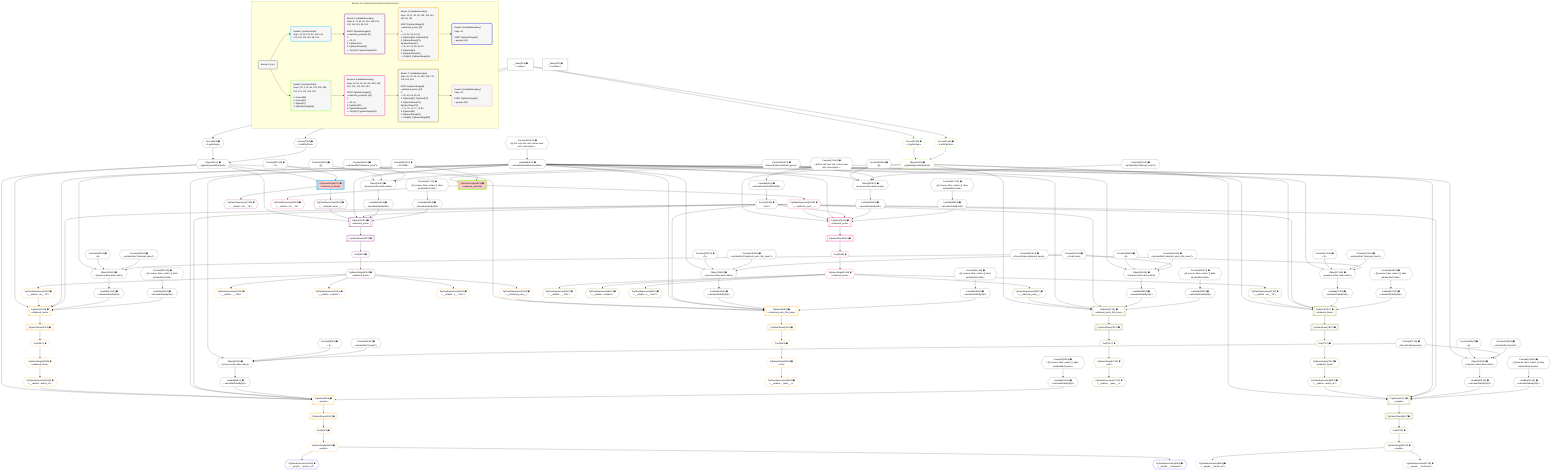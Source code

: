 %%{init: {'themeVariables': { 'fontSize': '12px'}}}%%
graph TD
    classDef path fill:#eee,stroke:#000,color:#000
    classDef plan fill:#fff,stroke-width:1px,color:#000
    classDef itemplan fill:#fff,stroke-width:2px,color:#000
    classDef unbatchedplan fill:#dff,stroke-width:1px,color:#000
    classDef sideeffectplan fill:#fcc,stroke-width:2px,color:#000
    classDef bucket fill:#f6f6f6,color:#000,stroke-width:2px,text-align:left


    %% plan dependencies
    Object98{{"Object[98∈0] ➊<br />ᐸ{reverse,orders,alias,codec}ᐳ"}}:::plan
    Lambda90{{"Lambda[90∈0] ➊<br />ᐸcalculateShouldReverseOrderᐳ"}}:::plan
    Constant95{{"Constant[95∈0] ➊<br />ᐸ[]ᐳ"}}:::plan
    Constant96{{"Constant[96∈0] ➊<br />ᐸsql.identifier(”people”)ᐳ"}}:::plan
    Constant97{{"Constant[97∈0] ➊<br />ᐸRecordCodec(people)ᐳ"}}:::plan
    Lambda90 & Constant95 & Constant96 & Constant97 --> Object98
    Object113{{"Object[113∈0] ➊<br />ᐸ{reverse,orders,alias,codec}ᐳ"}}:::plan
    Constant110{{"Constant[110∈0] ➊<br />ᐸ[]ᐳ"}}:::plan
    Constant111{{"Constant[111∈0] ➊<br />ᐸsql.identifier(”relational_items”)ᐳ"}}:::plan
    Constant112{{"Constant[112∈0] ➊<br />ᐸRecordCodec(relational_items)ᐳ"}}:::plan
    Lambda90 & Constant110 & Constant111 & Constant112 --> Object113
    Object128{{"Object[128∈0] ➊<br />ᐸ{reverse,orders,alias,codec}ᐳ"}}:::plan
    Constant125{{"Constant[125∈0] ➊<br />ᐸ[]ᐳ"}}:::plan
    Constant126{{"Constant[126∈0] ➊<br />ᐸsql.identifier(”relational_posts_title_lower”)ᐳ"}}:::plan
    Constant127{{"Constant[127∈0] ➊<br />ᐸCodec(text)ᐳ"}}:::plan
    Lambda90 & Constant125 & Constant126 & Constant127 --> Object128
    Object143{{"Object[143∈0] ➊<br />ᐸ{reverse,orders,alias,codec}ᐳ"}}:::plan
    Constant140{{"Constant[140∈0] ➊<br />ᐸ[]ᐳ"}}:::plan
    Constant141{{"Constant[141∈0] ➊<br />ᐸsql.identifier(”relational_posts”)ᐳ"}}:::plan
    Constant142{{"Constant[142∈0] ➊<br />ᐸRecordCodec(relational_posts)ᐳ"}}:::plan
    Lambda90 & Constant140 & Constant141 & Constant142 --> Object143
    Object158{{"Object[158∈0] ➊<br />ᐸ{reverse,orders,alias,codec}ᐳ"}}:::plan
    Constant155{{"Constant[155∈0] ➊<br />ᐸ[]ᐳ"}}:::plan
    Constant156{{"Constant[156∈0] ➊<br />ᐸsql.identifier(”people”)ᐳ"}}:::plan
    Lambda90 & Constant155 & Constant156 & Constant97 --> Object158
    Object173{{"Object[173∈0] ➊<br />ᐸ{reverse,orders,alias,codec}ᐳ"}}:::plan
    Constant170{{"Constant[170∈0] ➊<br />ᐸ[]ᐳ"}}:::plan
    Constant171{{"Constant[171∈0] ➊<br />ᐸsql.identifier(”relational_items”)ᐳ"}}:::plan
    Lambda90 & Constant170 & Constant171 & Constant112 --> Object173
    Object188{{"Object[188∈0] ➊<br />ᐸ{reverse,orders,alias,codec}ᐳ"}}:::plan
    Constant185{{"Constant[185∈0] ➊<br />ᐸ[]ᐳ"}}:::plan
    Constant186{{"Constant[186∈0] ➊<br />ᐸsql.identifier(”relational_posts_title_lower”)ᐳ"}}:::plan
    Lambda90 & Constant185 & Constant186 & Constant127 --> Object188
    Object203{{"Object[203∈0] ➊<br />ᐸ{reverse,orders,alias,codec}ᐳ"}}:::plan
    Constant200{{"Constant[200∈0] ➊<br />ᐸ[]ᐳ"}}:::plan
    Constant201{{"Constant[201∈0] ➊<br />ᐸsql.identifier(”relational_posts”)ᐳ"}}:::plan
    Lambda90 & Constant200 & Constant201 & Constant142 --> Object203
    Object11{{"Object[11∈0] ➊<br />ᐸ{pgSettings,withPgClient}ᐳ"}}:::plan
    Access9{{"Access[9∈0] ➊<br />ᐸ2.pgSettingsᐳ"}}:::plan
    Access10{{"Access[10∈0] ➊<br />ᐸ2.withPgClientᐳ"}}:::plan
    Access9 & Access10 --> Object11
    __Value2["__Value[2∈0] ➊<br />ᐸcontextᐳ"]:::plan
    __Value2 --> Access9
    __Value2 --> Access10
    Constant212{{"Constant[212∈0] ➊<br />ᐸ§{ first: null, last: null, cursorLower: null, cursorUpper: ᐳ"}}:::plan
    Constant212 --> Lambda90
    Lambda93{{"Lambda[93∈0] ➊<br />ᐸcalculateLimitAndOffsetSQLᐳ"}}:::plan
    Constant213{{"Constant[213∈0] ➊<br />ᐸ§{ first: null, last: null, cursorLower: null, cursorUpper: ᐳ"}}:::plan
    Constant213 --> Lambda93
    Access94{{"Access[94∈0] ➊<br />ᐸ93.0ᐳ"}}:::plan
    Lambda93 --> Access94
    Lambda99{{"Lambda[99∈0] ➊<br />ᐸcalculateOrderBySQLᐳ"}}:::plan
    Object98 --> Lambda99
    Lambda104{{"Lambda[104∈0] ➊<br />ᐸcalculateOrderBySQLᐳ"}}:::plan
    Constant214{{"Constant[214∈0] ➊<br />ᐸ§{ reverse: false, orders: [], alias: sql.identifier(”peopleᐳ"}}:::plan
    Constant214 --> Lambda104
    Lambda114{{"Lambda[114∈0] ➊<br />ᐸcalculateOrderBySQLᐳ"}}:::plan
    Object113 --> Lambda114
    Lambda119{{"Lambda[119∈0] ➊<br />ᐸcalculateOrderBySQLᐳ"}}:::plan
    Constant215{{"Constant[215∈0] ➊<br />ᐸ§{ reverse: false, orders: [], alias: sql.identifier(”relatiᐳ"}}:::plan
    Constant215 --> Lambda119
    Lambda129{{"Lambda[129∈0] ➊<br />ᐸcalculateOrderBySQLᐳ"}}:::plan
    Object128 --> Lambda129
    Lambda134{{"Lambda[134∈0] ➊<br />ᐸcalculateOrderBySQLᐳ"}}:::plan
    Constant216{{"Constant[216∈0] ➊<br />ᐸ§{ reverse: false, orders: [], alias: sql.identifier(”relatiᐳ"}}:::plan
    Constant216 --> Lambda134
    Lambda144{{"Lambda[144∈0] ➊<br />ᐸcalculateOrderBySQLᐳ"}}:::plan
    Object143 --> Lambda144
    Lambda149{{"Lambda[149∈0] ➊<br />ᐸcalculateOrderBySQLᐳ"}}:::plan
    Constant217{{"Constant[217∈0] ➊<br />ᐸ§{ reverse: false, orders: [], alias: sql.identifier(”relatiᐳ"}}:::plan
    Constant217 --> Lambda149
    Lambda159{{"Lambda[159∈0] ➊<br />ᐸcalculateOrderBySQLᐳ"}}:::plan
    Object158 --> Lambda159
    Lambda164{{"Lambda[164∈0] ➊<br />ᐸcalculateOrderBySQLᐳ"}}:::plan
    Constant218{{"Constant[218∈0] ➊<br />ᐸ§{ reverse: false, orders: [], alias: sql.identifier(”peopleᐳ"}}:::plan
    Constant218 --> Lambda164
    Lambda174{{"Lambda[174∈0] ➊<br />ᐸcalculateOrderBySQLᐳ"}}:::plan
    Object173 --> Lambda174
    Lambda179{{"Lambda[179∈0] ➊<br />ᐸcalculateOrderBySQLᐳ"}}:::plan
    Constant219{{"Constant[219∈0] ➊<br />ᐸ§{ reverse: false, orders: [], alias: sql.identifier(”relatiᐳ"}}:::plan
    Constant219 --> Lambda179
    Lambda189{{"Lambda[189∈0] ➊<br />ᐸcalculateOrderBySQLᐳ"}}:::plan
    Object188 --> Lambda189
    Lambda194{{"Lambda[194∈0] ➊<br />ᐸcalculateOrderBySQLᐳ"}}:::plan
    Constant220{{"Constant[220∈0] ➊<br />ᐸ§{ reverse: false, orders: [], alias: sql.identifier(”relatiᐳ"}}:::plan
    Constant220 --> Lambda194
    Lambda204{{"Lambda[204∈0] ➊<br />ᐸcalculateOrderBySQLᐳ"}}:::plan
    Object203 --> Lambda204
    Lambda209{{"Lambda[209∈0] ➊<br />ᐸcalculateOrderBySQLᐳ"}}:::plan
    Constant221{{"Constant[221∈0] ➊<br />ᐸ§{ reverse: false, orders: [], alias: sql.identifier(”relatiᐳ"}}:::plan
    Constant221 --> Lambda209
    __Value4["__Value[4∈0] ➊<br />ᐸrootValueᐳ"]:::plan
    Constant210{{"Constant[210∈0] ➊<br />ᐸ4ᐳ"}}:::plan
    Constant211{{"Constant[211∈0] ➊<br />ᐸ3141592ᐳ"}}:::plan
    PgDeleteSingle8[["PgDeleteSingle[8∈1] ➊<br />ᐸrelational_posts(id)ᐳ"]]:::sideeffectplan
    Object11 & Constant210 --> PgDeleteSingle8
    PgSelect14[["PgSelect[14∈2] ➊<br />ᐸrelational_postsᐳ"]]:::plan
    PgClassExpression13{{"PgClassExpression[13∈2] ➊<br />ᐸ__relational_posts__ᐳ"}}:::plan
    Object11 & PgClassExpression13 & Lambda90 & Access94 & Lambda144 & Lambda149 --> PgSelect14
    PgClassExpression12{{"PgClassExpression[12∈2] ➊<br />ᐸ__relation...sts__.”id”ᐳ"}}:::plan
    PgDeleteSingle8 --> PgClassExpression12
    PgDeleteSingle8 --> PgClassExpression13
    First18{{"First[18∈2] ➊"}}:::plan
    PgSelectRows19[["PgSelectRows[19∈2] ➊"]]:::plan
    PgSelectRows19 --> First18
    PgSelect14 --> PgSelectRows19
    PgSelectSingle20{{"PgSelectSingle[20∈2] ➊<br />ᐸrelational_postsᐳ"}}:::plan
    First18 --> PgSelectSingle20
    PgSelect26[["PgSelect[26∈3] ➊<br />ᐸrelational_posts_title_lowerᐳ"]]:::plan
    PgClassExpression25{{"PgClassExpression[25∈3] ➊<br />ᐸ__relational_posts__ᐳ"}}:::plan
    Object11 & PgClassExpression25 & Lambda90 & Access94 & Lambda129 & Lambda134 --> PgSelect26
    PgSelect34[["PgSelect[34∈3] ➊<br />ᐸrelational_itemsᐳ"]]:::plan
    PgClassExpression21{{"PgClassExpression[21∈3] ➊<br />ᐸ__relation...sts__.”id”ᐳ"}}:::plan
    Object11 & PgClassExpression21 & Lambda90 & Access94 & Lambda114 & Lambda119 --> PgSelect34
    PgSelect40[["PgSelect[40∈3] ➊<br />ᐸpeopleᐳ"]]:::plan
    PgClassExpression39{{"PgClassExpression[39∈3] ➊<br />ᐸ__relation...author_id”ᐳ"}}:::plan
    Object11 & PgClassExpression39 & Lambda90 & Access94 & Lambda99 & Lambda104 --> PgSelect40
    PgSelectSingle20 --> PgClassExpression21
    PgClassExpression22{{"PgClassExpression[22∈3] ➊<br />ᐸ__relation...__.”title”ᐳ"}}:::plan
    PgSelectSingle20 --> PgClassExpression22
    PgClassExpression23{{"PgClassExpression[23∈3] ➊<br />ᐸ__relation...scription”ᐳ"}}:::plan
    PgSelectSingle20 --> PgClassExpression23
    PgClassExpression24{{"PgClassExpression[24∈3] ➊<br />ᐸ__relation...s__.”note”ᐳ"}}:::plan
    PgSelectSingle20 --> PgClassExpression24
    PgSelectSingle20 --> PgClassExpression25
    First30{{"First[30∈3] ➊"}}:::plan
    PgSelectRows31[["PgSelectRows[31∈3] ➊"]]:::plan
    PgSelectRows31 --> First30
    PgSelect26 --> PgSelectRows31
    PgSelectSingle32{{"PgSelectSingle[32∈3] ➊<br />ᐸtextᐳ"}}:::plan
    First30 --> PgSelectSingle32
    PgClassExpression33{{"PgClassExpression[33∈3] ➊<br />ᐸ__relation..._lower__.vᐳ"}}:::plan
    PgSelectSingle32 --> PgClassExpression33
    First36{{"First[36∈3] ➊"}}:::plan
    PgSelectRows37[["PgSelectRows[37∈3] ➊"]]:::plan
    PgSelectRows37 --> First36
    PgSelect34 --> PgSelectRows37
    PgSelectSingle38{{"PgSelectSingle[38∈3] ➊<br />ᐸrelational_itemsᐳ"}}:::plan
    First36 --> PgSelectSingle38
    PgSelectSingle38 --> PgClassExpression39
    First42{{"First[42∈3] ➊"}}:::plan
    PgSelectRows43[["PgSelectRows[43∈3] ➊"]]:::plan
    PgSelectRows43 --> First42
    PgSelect40 --> PgSelectRows43
    PgSelectSingle44{{"PgSelectSingle[44∈3] ➊<br />ᐸpeopleᐳ"}}:::plan
    First42 --> PgSelectSingle44
    PgClassExpression45{{"PgClassExpression[45∈4] ➊<br />ᐸ__people__.”person_id”ᐳ"}}:::plan
    PgSelectSingle44 --> PgClassExpression45
    PgClassExpression46{{"PgClassExpression[46∈4] ➊<br />ᐸ__people__.”username”ᐳ"}}:::plan
    PgSelectSingle44 --> PgClassExpression46
    PgDeleteSingle49[["PgDeleteSingle[49∈5] ➊<br />ᐸrelational_posts(id)ᐳ"]]:::sideeffectplan
    Object52{{"Object[52∈5] ➊<br />ᐸ{pgSettings,withPgClient}ᐳ"}}:::plan
    Object52 & Constant211 --> PgDeleteSingle49
    Access50{{"Access[50∈5] ➊<br />ᐸ2.pgSettingsᐳ"}}:::plan
    Access51{{"Access[51∈5] ➊<br />ᐸ2.withPgClientᐳ"}}:::plan
    Access50 & Access51 --> Object52
    __Value2 --> Access50
    __Value2 --> Access51
    PgSelect55[["PgSelect[55∈6] ➊<br />ᐸrelational_postsᐳ"]]:::plan
    PgClassExpression54{{"PgClassExpression[54∈6] ➊<br />ᐸ__relational_posts__ᐳ"}}:::plan
    Object52 & PgClassExpression54 & Lambda90 & Access94 & Lambda204 & Lambda209 --> PgSelect55
    PgClassExpression53{{"PgClassExpression[53∈6] ➊<br />ᐸ__relation...sts__.”id”ᐳ"}}:::plan
    PgDeleteSingle49 --> PgClassExpression53
    PgDeleteSingle49 --> PgClassExpression54
    First59{{"First[59∈6] ➊"}}:::plan
    PgSelectRows60[["PgSelectRows[60∈6] ➊"]]:::plan
    PgSelectRows60 --> First59
    PgSelect55 --> PgSelectRows60
    PgSelectSingle61{{"PgSelectSingle[61∈6] ➊<br />ᐸrelational_postsᐳ"}}:::plan
    First59 --> PgSelectSingle61
    PgSelect67[["PgSelect[67∈7] ➊<br />ᐸrelational_posts_title_lowerᐳ"]]:::plan
    PgClassExpression66{{"PgClassExpression[66∈7] ➊<br />ᐸ__relational_posts__ᐳ"}}:::plan
    Object52 & PgClassExpression66 & Lambda90 & Access94 & Lambda189 & Lambda194 --> PgSelect67
    PgSelect75[["PgSelect[75∈7] ➊<br />ᐸrelational_itemsᐳ"]]:::plan
    PgClassExpression62{{"PgClassExpression[62∈7] ➊<br />ᐸ__relation...sts__.”id”ᐳ"}}:::plan
    Object52 & PgClassExpression62 & Lambda90 & Access94 & Lambda174 & Lambda179 --> PgSelect75
    PgSelect81[["PgSelect[81∈7] ➊<br />ᐸpeopleᐳ"]]:::plan
    PgClassExpression80{{"PgClassExpression[80∈7] ➊<br />ᐸ__relation...author_id”ᐳ"}}:::plan
    Object52 & PgClassExpression80 & Lambda90 & Access94 & Lambda159 & Lambda164 --> PgSelect81
    PgSelectSingle61 --> PgClassExpression62
    PgClassExpression63{{"PgClassExpression[63∈7] ➊<br />ᐸ__relation...__.”title”ᐳ"}}:::plan
    PgSelectSingle61 --> PgClassExpression63
    PgClassExpression64{{"PgClassExpression[64∈7] ➊<br />ᐸ__relation...scription”ᐳ"}}:::plan
    PgSelectSingle61 --> PgClassExpression64
    PgClassExpression65{{"PgClassExpression[65∈7] ➊<br />ᐸ__relation...s__.”note”ᐳ"}}:::plan
    PgSelectSingle61 --> PgClassExpression65
    PgSelectSingle61 --> PgClassExpression66
    First71{{"First[71∈7] ➊"}}:::plan
    PgSelectRows72[["PgSelectRows[72∈7] ➊"]]:::plan
    PgSelectRows72 --> First71
    PgSelect67 --> PgSelectRows72
    PgSelectSingle73{{"PgSelectSingle[73∈7] ➊<br />ᐸtextᐳ"}}:::plan
    First71 --> PgSelectSingle73
    PgClassExpression74{{"PgClassExpression[74∈7] ➊<br />ᐸ__relation..._lower__.vᐳ"}}:::plan
    PgSelectSingle73 --> PgClassExpression74
    First77{{"First[77∈7] ➊"}}:::plan
    PgSelectRows78[["PgSelectRows[78∈7] ➊"]]:::plan
    PgSelectRows78 --> First77
    PgSelect75 --> PgSelectRows78
    PgSelectSingle79{{"PgSelectSingle[79∈7] ➊<br />ᐸrelational_itemsᐳ"}}:::plan
    First77 --> PgSelectSingle79
    PgSelectSingle79 --> PgClassExpression80
    First83{{"First[83∈7] ➊"}}:::plan
    PgSelectRows84[["PgSelectRows[84∈7] ➊"]]:::plan
    PgSelectRows84 --> First83
    PgSelect81 --> PgSelectRows84
    PgSelectSingle85{{"PgSelectSingle[85∈7] ➊<br />ᐸpeopleᐳ"}}:::plan
    First83 --> PgSelectSingle85
    PgClassExpression86{{"PgClassExpression[86∈8] ➊<br />ᐸ__people__.”person_id”ᐳ"}}:::plan
    PgSelectSingle85 --> PgClassExpression86
    PgClassExpression87{{"PgClassExpression[87∈8] ➊<br />ᐸ__people__.”username”ᐳ"}}:::plan
    PgSelectSingle85 --> PgClassExpression87

    %% define steps

    subgraph "Buckets for mutations/basics/delete-relational-post"
    Bucket0("Bucket 0 (root)"):::bucket
    classDef bucket0 stroke:#696969
    class Bucket0,__Value2,__Value4,Access9,Access10,Object11,Lambda90,Lambda93,Access94,Constant95,Constant96,Constant97,Object98,Lambda99,Lambda104,Constant110,Constant111,Constant112,Object113,Lambda114,Lambda119,Constant125,Constant126,Constant127,Object128,Lambda129,Lambda134,Constant140,Constant141,Constant142,Object143,Lambda144,Lambda149,Constant155,Constant156,Object158,Lambda159,Lambda164,Constant170,Constant171,Object173,Lambda174,Lambda179,Constant185,Constant186,Object188,Lambda189,Lambda194,Constant200,Constant201,Object203,Lambda204,Lambda209,Constant210,Constant211,Constant212,Constant213,Constant214,Constant215,Constant216,Constant217,Constant218,Constant219,Constant220,Constant221 bucket0
    Bucket1("Bucket 1 (mutationField)<br />Deps: 11, 210, 90, 94, 144, 149, 129, 134, 114, 119, 99, 104"):::bucket
    classDef bucket1 stroke:#00bfff
    class Bucket1,PgDeleteSingle8 bucket1
    Bucket2("Bucket 2 (nullableBoundary)<br />Deps: 8, 11, 90, 94, 144, 149, 129, 134, 114, 119, 99, 104<br /><br />ROOT PgDeleteSingle{1}ᐸrelational_posts(id)ᐳ[8]<br />1: <br />ᐳ: 12, 13<br />2: PgSelect[14]<br />3: PgSelectRows[19]<br />ᐳ: First[18], PgSelectSingle[20]"):::bucket
    classDef bucket2 stroke:#7f007f
    class Bucket2,PgClassExpression12,PgClassExpression13,PgSelect14,First18,PgSelectRows19,PgSelectSingle20 bucket2
    Bucket3("Bucket 3 (nullableBoundary)<br />Deps: 20, 11, 90, 94, 129, 134, 114, 119, 99, 104<br /><br />ROOT PgSelectSingle{2}ᐸrelational_postsᐳ[20]<br />1: <br />ᐳ: 21, 22, 23, 24, 25<br />2: PgSelect[26], PgSelect[34]<br />3: PgSelectRows[31], PgSelectRows[37]<br />ᐳ: 30, 32, 33, 36, 38, 39<br />4: PgSelect[40]<br />5: PgSelectRows[43]<br />ᐳ: First[42], PgSelectSingle[44]"):::bucket
    classDef bucket3 stroke:#ffa500
    class Bucket3,PgClassExpression21,PgClassExpression22,PgClassExpression23,PgClassExpression24,PgClassExpression25,PgSelect26,First30,PgSelectRows31,PgSelectSingle32,PgClassExpression33,PgSelect34,First36,PgSelectRows37,PgSelectSingle38,PgClassExpression39,PgSelect40,First42,PgSelectRows43,PgSelectSingle44 bucket3
    Bucket4("Bucket 4 (nullableBoundary)<br />Deps: 44<br /><br />ROOT PgSelectSingle{3}ᐸpeopleᐳ[44]"):::bucket
    classDef bucket4 stroke:#0000ff
    class Bucket4,PgClassExpression45,PgClassExpression46 bucket4
    Bucket5("Bucket 5 (mutationField)<br />Deps: 211, 2, 90, 94, 204, 209, 189, 194, 174, 179, 159, 164<br /><br />1: Access[50]<br />2: Access[51]<br />3: Object[52]<br />4: PgDeleteSingle[49]"):::bucket
    classDef bucket5 stroke:#7fff00
    class Bucket5,PgDeleteSingle49,Access50,Access51,Object52 bucket5
    Bucket6("Bucket 6 (nullableBoundary)<br />Deps: 49, 52, 90, 94, 204, 209, 189, 194, 174, 179, 159, 164<br /><br />ROOT PgDeleteSingle{5}ᐸrelational_posts(id)ᐳ[49]<br />1: <br />ᐳ: 53, 54<br />2: PgSelect[55]<br />3: PgSelectRows[60]<br />ᐳ: First[59], PgSelectSingle[61]"):::bucket
    classDef bucket6 stroke:#ff1493
    class Bucket6,PgClassExpression53,PgClassExpression54,PgSelect55,First59,PgSelectRows60,PgSelectSingle61 bucket6
    Bucket7("Bucket 7 (nullableBoundary)<br />Deps: 61, 52, 90, 94, 189, 194, 174, 179, 159, 164<br /><br />ROOT PgSelectSingle{6}ᐸrelational_postsᐳ[61]<br />1: <br />ᐳ: 62, 63, 64, 65, 66<br />2: PgSelect[67], PgSelect[75]<br />3: PgSelectRows[72], PgSelectRows[78]<br />ᐳ: 71, 73, 74, 77, 79, 80<br />4: PgSelect[81]<br />5: PgSelectRows[84]<br />ᐳ: First[83], PgSelectSingle[85]"):::bucket
    classDef bucket7 stroke:#808000
    class Bucket7,PgClassExpression62,PgClassExpression63,PgClassExpression64,PgClassExpression65,PgClassExpression66,PgSelect67,First71,PgSelectRows72,PgSelectSingle73,PgClassExpression74,PgSelect75,First77,PgSelectRows78,PgSelectSingle79,PgClassExpression80,PgSelect81,First83,PgSelectRows84,PgSelectSingle85 bucket7
    Bucket8("Bucket 8 (nullableBoundary)<br />Deps: 85<br /><br />ROOT PgSelectSingle{7}ᐸpeopleᐳ[85]"):::bucket
    classDef bucket8 stroke:#dda0dd
    class Bucket8,PgClassExpression86,PgClassExpression87 bucket8
    Bucket0 --> Bucket1 & Bucket5
    Bucket1 --> Bucket2
    Bucket2 --> Bucket3
    Bucket3 --> Bucket4
    Bucket5 --> Bucket6
    Bucket6 --> Bucket7
    Bucket7 --> Bucket8
    end